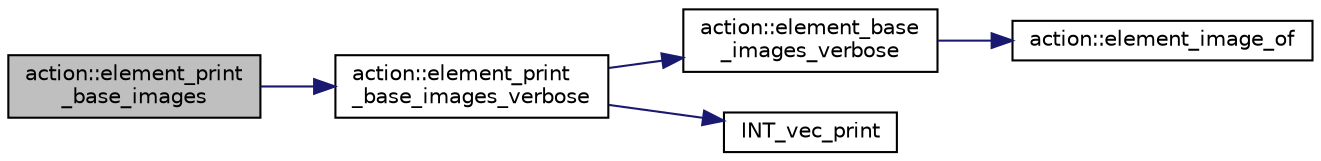 digraph "action::element_print_base_images"
{
  edge [fontname="Helvetica",fontsize="10",labelfontname="Helvetica",labelfontsize="10"];
  node [fontname="Helvetica",fontsize="10",shape=record];
  rankdir="LR";
  Node8439 [label="action::element_print\l_base_images",height=0.2,width=0.4,color="black", fillcolor="grey75", style="filled", fontcolor="black"];
  Node8439 -> Node8440 [color="midnightblue",fontsize="10",style="solid",fontname="Helvetica"];
  Node8440 [label="action::element_print\l_base_images_verbose",height=0.2,width=0.4,color="black", fillcolor="white", style="filled",URL="$d2/d86/classaction.html#a75a205a349711d606c041fcdf5efb849"];
  Node8440 -> Node8441 [color="midnightblue",fontsize="10",style="solid",fontname="Helvetica"];
  Node8441 [label="action::element_base\l_images_verbose",height=0.2,width=0.4,color="black", fillcolor="white", style="filled",URL="$d2/d86/classaction.html#a1e9bc21306d122f1c7b5b8d98d2d6dfd"];
  Node8441 -> Node8442 [color="midnightblue",fontsize="10",style="solid",fontname="Helvetica"];
  Node8442 [label="action::element_image_of",height=0.2,width=0.4,color="black", fillcolor="white", style="filled",URL="$d2/d86/classaction.html#ae09559d4537a048fc860f8a74a31393d"];
  Node8440 -> Node8443 [color="midnightblue",fontsize="10",style="solid",fontname="Helvetica"];
  Node8443 [label="INT_vec_print",height=0.2,width=0.4,color="black", fillcolor="white", style="filled",URL="$df/dbf/sajeeb_8_c.html#a79a5901af0b47dd0d694109543c027fe"];
}
